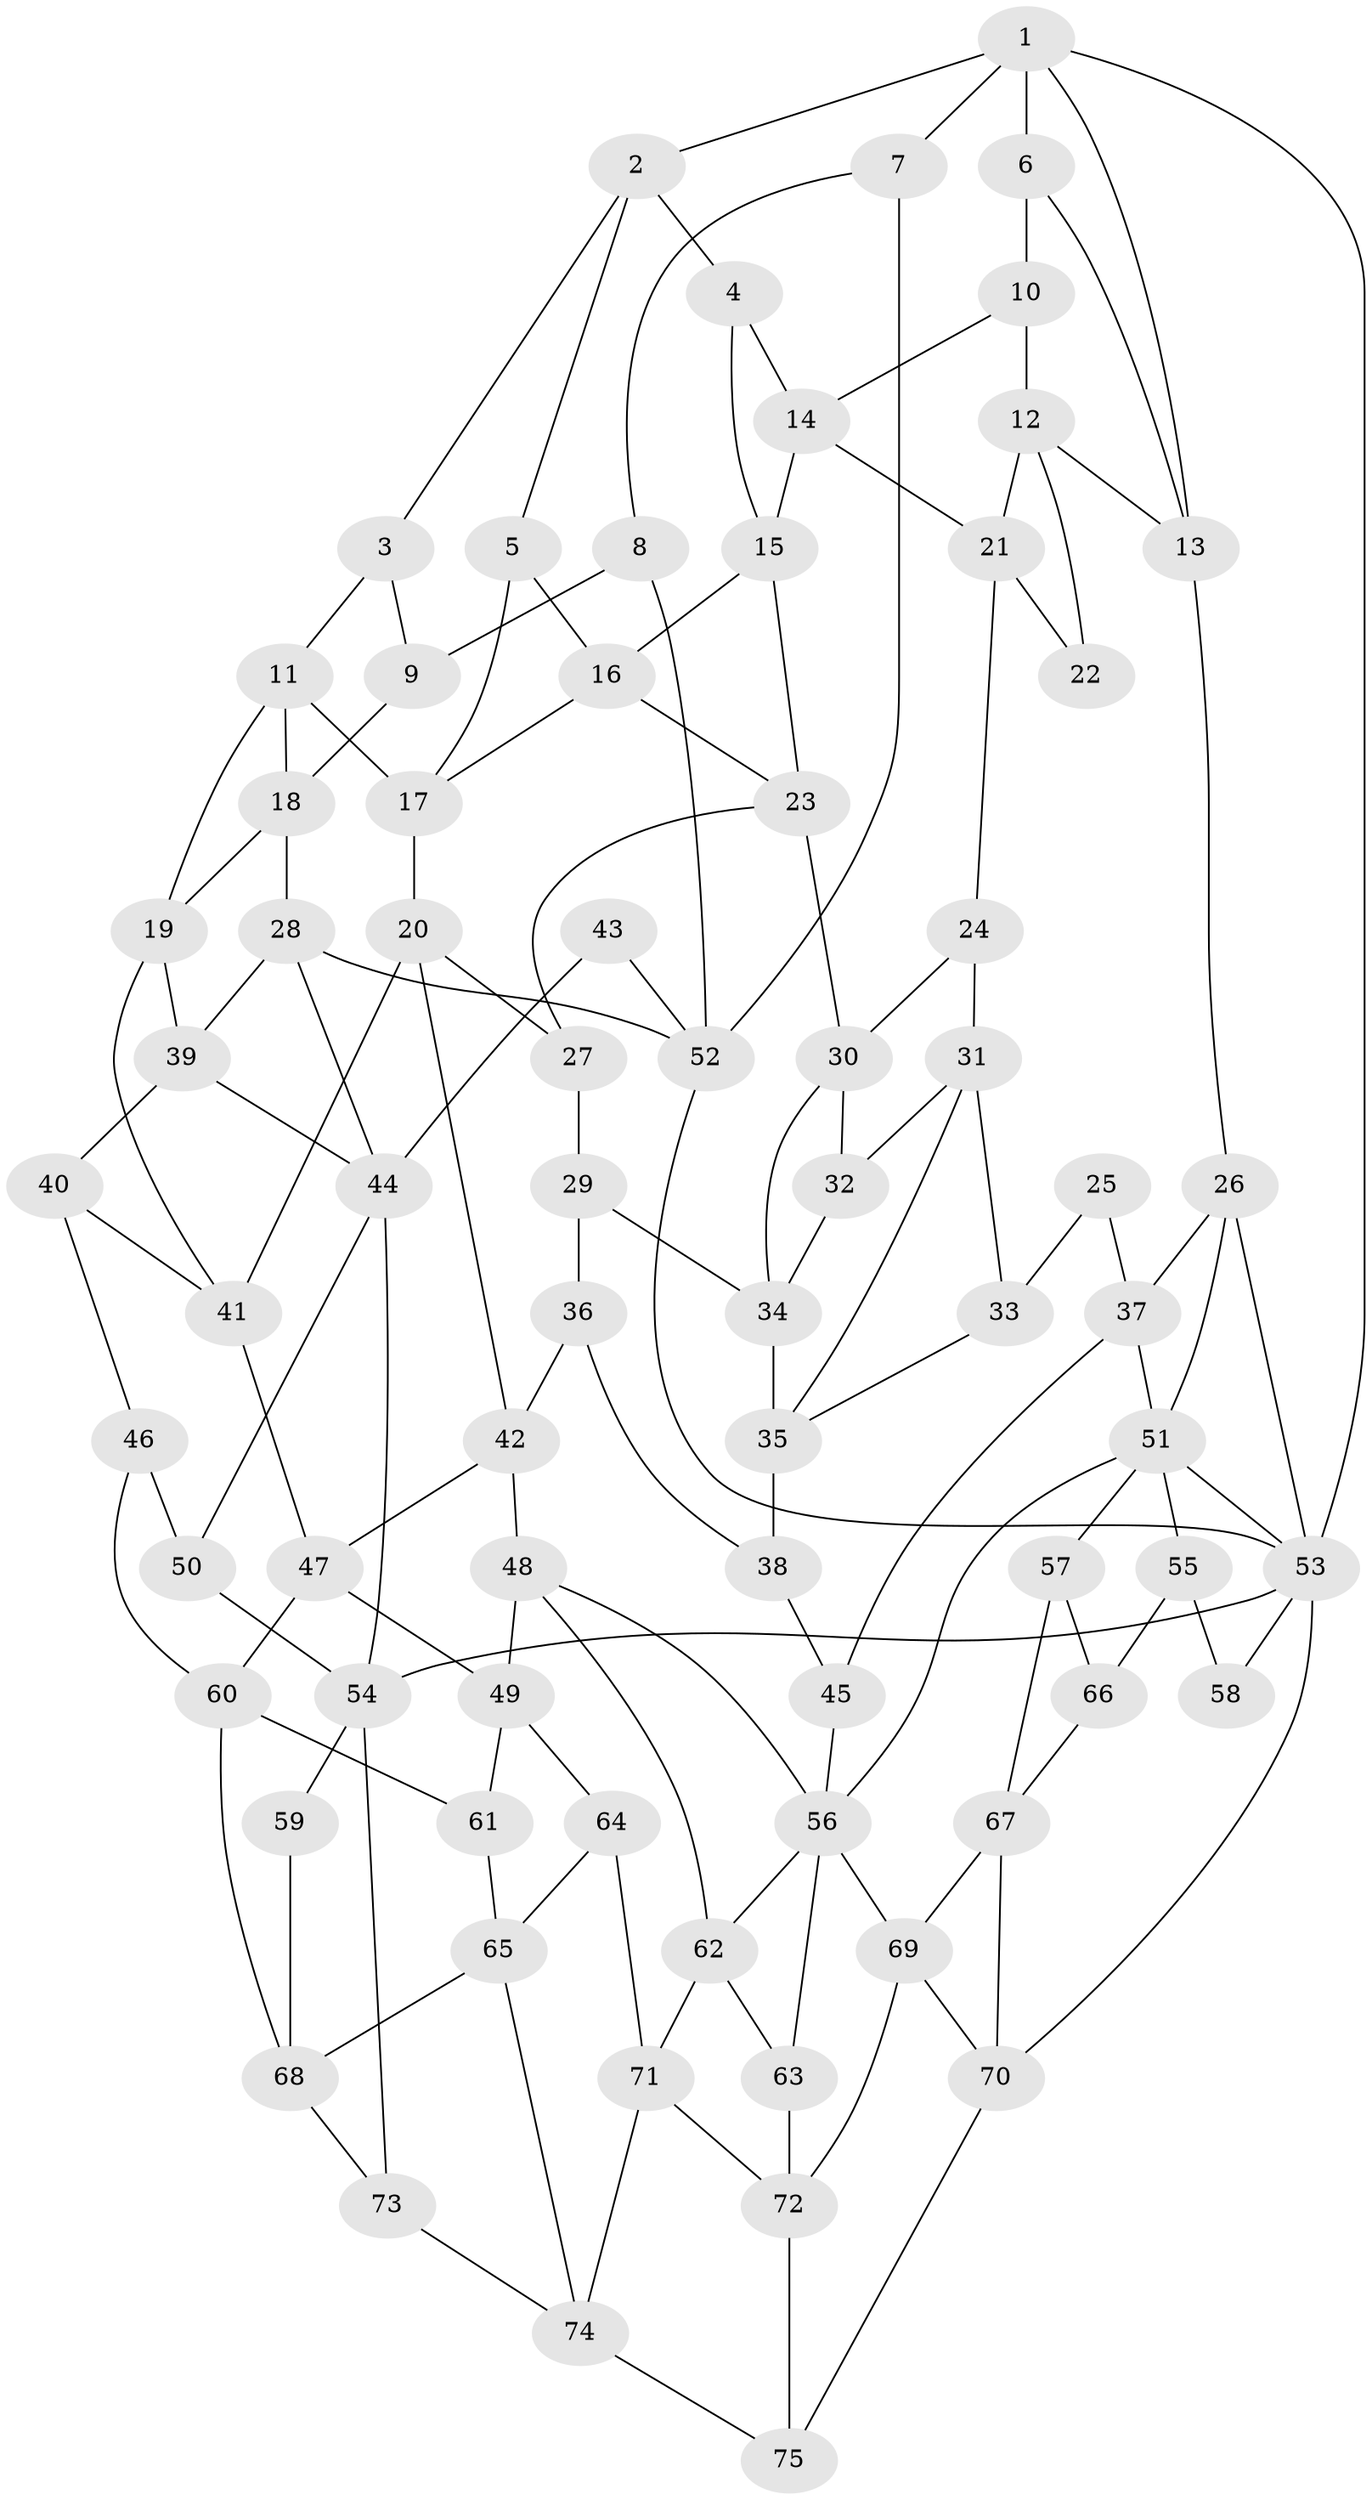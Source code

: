 // original degree distribution, {3: 0.02, 6: 0.23333333333333334, 4: 0.23333333333333334, 5: 0.5133333333333333}
// Generated by graph-tools (version 1.1) at 2025/27/03/09/25 03:27:09]
// undirected, 75 vertices, 137 edges
graph export_dot {
graph [start="1"]
  node [color=gray90,style=filled];
  1;
  2;
  3;
  4;
  5;
  6;
  7;
  8;
  9;
  10;
  11;
  12;
  13;
  14;
  15;
  16;
  17;
  18;
  19;
  20;
  21;
  22;
  23;
  24;
  25;
  26;
  27;
  28;
  29;
  30;
  31;
  32;
  33;
  34;
  35;
  36;
  37;
  38;
  39;
  40;
  41;
  42;
  43;
  44;
  45;
  46;
  47;
  48;
  49;
  50;
  51;
  52;
  53;
  54;
  55;
  56;
  57;
  58;
  59;
  60;
  61;
  62;
  63;
  64;
  65;
  66;
  67;
  68;
  69;
  70;
  71;
  72;
  73;
  74;
  75;
  1 -- 2 [weight=1.0];
  1 -- 6 [weight=1.0];
  1 -- 7 [weight=2.0];
  1 -- 13 [weight=1.0];
  1 -- 53 [weight=2.0];
  2 -- 3 [weight=1.0];
  2 -- 4 [weight=1.0];
  2 -- 5 [weight=1.0];
  3 -- 9 [weight=1.0];
  3 -- 11 [weight=1.0];
  4 -- 14 [weight=1.0];
  4 -- 15 [weight=1.0];
  5 -- 16 [weight=1.0];
  5 -- 17 [weight=1.0];
  6 -- 10 [weight=2.0];
  6 -- 13 [weight=1.0];
  7 -- 8 [weight=1.0];
  7 -- 52 [weight=1.0];
  8 -- 9 [weight=2.0];
  8 -- 52 [weight=1.0];
  9 -- 18 [weight=1.0];
  10 -- 12 [weight=1.0];
  10 -- 14 [weight=1.0];
  11 -- 17 [weight=1.0];
  11 -- 18 [weight=1.0];
  11 -- 19 [weight=1.0];
  12 -- 13 [weight=1.0];
  12 -- 21 [weight=1.0];
  12 -- 22 [weight=1.0];
  13 -- 26 [weight=1.0];
  14 -- 15 [weight=1.0];
  14 -- 21 [weight=1.0];
  15 -- 16 [weight=1.0];
  15 -- 23 [weight=1.0];
  16 -- 17 [weight=1.0];
  16 -- 23 [weight=1.0];
  17 -- 20 [weight=1.0];
  18 -- 19 [weight=1.0];
  18 -- 28 [weight=1.0];
  19 -- 39 [weight=1.0];
  19 -- 41 [weight=1.0];
  20 -- 27 [weight=1.0];
  20 -- 41 [weight=1.0];
  20 -- 42 [weight=1.0];
  21 -- 22 [weight=1.0];
  21 -- 24 [weight=1.0];
  23 -- 27 [weight=1.0];
  23 -- 30 [weight=1.0];
  24 -- 30 [weight=1.0];
  24 -- 31 [weight=1.0];
  25 -- 33 [weight=2.0];
  25 -- 37 [weight=1.0];
  26 -- 37 [weight=1.0];
  26 -- 51 [weight=1.0];
  26 -- 53 [weight=1.0];
  27 -- 29 [weight=2.0];
  28 -- 39 [weight=1.0];
  28 -- 44 [weight=1.0];
  28 -- 52 [weight=1.0];
  29 -- 34 [weight=1.0];
  29 -- 36 [weight=1.0];
  30 -- 32 [weight=1.0];
  30 -- 34 [weight=1.0];
  31 -- 32 [weight=1.0];
  31 -- 33 [weight=1.0];
  31 -- 35 [weight=1.0];
  32 -- 34 [weight=1.0];
  33 -- 35 [weight=1.0];
  34 -- 35 [weight=1.0];
  35 -- 38 [weight=1.0];
  36 -- 38 [weight=1.0];
  36 -- 42 [weight=1.0];
  37 -- 45 [weight=1.0];
  37 -- 51 [weight=1.0];
  38 -- 45 [weight=2.0];
  39 -- 40 [weight=1.0];
  39 -- 44 [weight=1.0];
  40 -- 41 [weight=1.0];
  40 -- 46 [weight=1.0];
  41 -- 47 [weight=1.0];
  42 -- 47 [weight=1.0];
  42 -- 48 [weight=1.0];
  43 -- 44 [weight=2.0];
  43 -- 52 [weight=2.0];
  44 -- 50 [weight=1.0];
  44 -- 54 [weight=1.0];
  45 -- 56 [weight=1.0];
  46 -- 50 [weight=2.0];
  46 -- 60 [weight=1.0];
  47 -- 49 [weight=1.0];
  47 -- 60 [weight=1.0];
  48 -- 49 [weight=1.0];
  48 -- 56 [weight=1.0];
  48 -- 62 [weight=1.0];
  49 -- 61 [weight=1.0];
  49 -- 64 [weight=1.0];
  50 -- 54 [weight=1.0];
  51 -- 53 [weight=1.0];
  51 -- 55 [weight=1.0];
  51 -- 56 [weight=1.0];
  51 -- 57 [weight=1.0];
  52 -- 53 [weight=1.0];
  53 -- 54 [weight=1.0];
  53 -- 58 [weight=1.0];
  53 -- 70 [weight=1.0];
  54 -- 59 [weight=2.0];
  54 -- 73 [weight=1.0];
  55 -- 58 [weight=2.0];
  55 -- 66 [weight=1.0];
  56 -- 62 [weight=1.0];
  56 -- 63 [weight=1.0];
  56 -- 69 [weight=1.0];
  57 -- 66 [weight=2.0];
  57 -- 67 [weight=1.0];
  59 -- 68 [weight=1.0];
  60 -- 61 [weight=1.0];
  60 -- 68 [weight=1.0];
  61 -- 65 [weight=1.0];
  62 -- 63 [weight=1.0];
  62 -- 71 [weight=1.0];
  63 -- 72 [weight=1.0];
  64 -- 65 [weight=1.0];
  64 -- 71 [weight=1.0];
  65 -- 68 [weight=1.0];
  65 -- 74 [weight=1.0];
  66 -- 67 [weight=1.0];
  67 -- 69 [weight=1.0];
  67 -- 70 [weight=1.0];
  68 -- 73 [weight=1.0];
  69 -- 70 [weight=1.0];
  69 -- 72 [weight=1.0];
  70 -- 75 [weight=1.0];
  71 -- 72 [weight=1.0];
  71 -- 74 [weight=1.0];
  72 -- 75 [weight=1.0];
  73 -- 74 [weight=1.0];
  74 -- 75 [weight=1.0];
}
